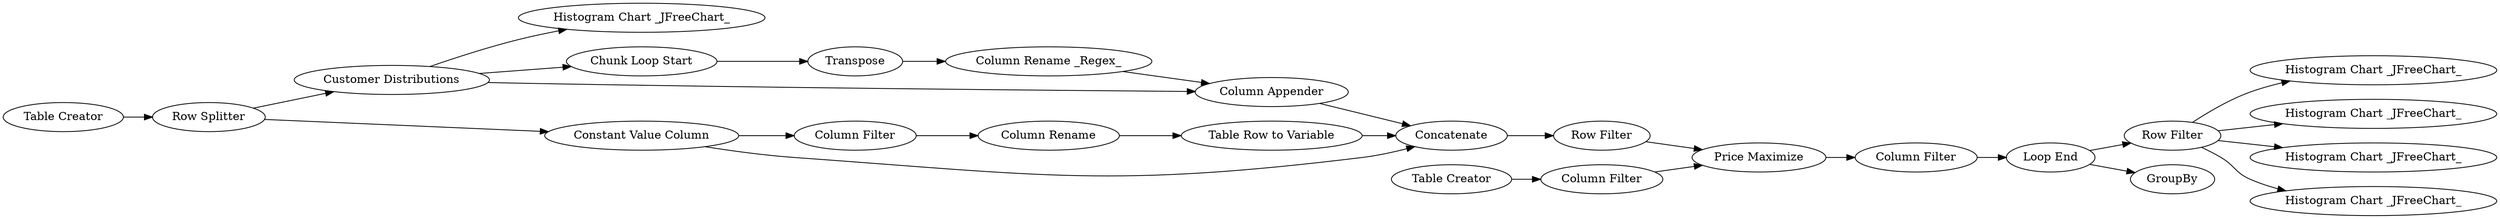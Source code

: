 digraph {
	"3712182391159004413_13" [label="Column Filter"]
	"3712182391159004413_5" [label="Row Splitter"]
	"3712182391159004413_25" [label="Histogram Chart _JFreeChart_"]
	"3712182391159004413_16" [label="Column Rename"]
	"3712182391159004413_8" [label="Column Rename _Regex_"]
	"3712182391159004413_19" [label="Row Filter"]
	"3712182391159004413_4" [label="Customer Distributions"]
	"3712182391159004413_6" [label="Chunk Loop Start"]
	"3712182391159004413_10" [label="Constant Value Column"]
	"3712182391159004413_21" [label="Histogram Chart _JFreeChart_"]
	"3712182391159004413_7" [label=Transpose]
	"3712182391159004413_20" [label="Row Filter"]
	"3712182391159004413_1" [label="Table Creator"]
	"3712182391159004413_15" [label="Column Filter"]
	"3712182391159004413_24" [label="Histogram Chart _JFreeChart_"]
	"3712182391159004413_23" [label="Histogram Chart _JFreeChart_"]
	"3712182391159004413_3" [label="Table Creator"]
	"3712182391159004413_12" [label="Price Maximize"]
	"3712182391159004413_14" [label="Column Filter"]
	"3712182391159004413_11" [label=Concatenate]
	"3712182391159004413_18" [label="Loop End"]
	"3712182391159004413_26" [label=GroupBy]
	"3712182391159004413_29" [label="Column Appender"]
	"3712182391159004413_28" [label="Table Row to Variable"]
	"3712182391159004413_22" [label="Histogram Chart _JFreeChart_"]
	"3712182391159004413_28" -> "3712182391159004413_11"
	"3712182391159004413_20" -> "3712182391159004413_21"
	"3712182391159004413_4" -> "3712182391159004413_29"
	"3712182391159004413_16" -> "3712182391159004413_28"
	"3712182391159004413_7" -> "3712182391159004413_8"
	"3712182391159004413_19" -> "3712182391159004413_12"
	"3712182391159004413_11" -> "3712182391159004413_19"
	"3712182391159004413_1" -> "3712182391159004413_13"
	"3712182391159004413_13" -> "3712182391159004413_12"
	"3712182391159004413_10" -> "3712182391159004413_11"
	"3712182391159004413_20" -> "3712182391159004413_22"
	"3712182391159004413_12" -> "3712182391159004413_14"
	"3712182391159004413_5" -> "3712182391159004413_10"
	"3712182391159004413_4" -> "3712182391159004413_6"
	"3712182391159004413_29" -> "3712182391159004413_11"
	"3712182391159004413_15" -> "3712182391159004413_16"
	"3712182391159004413_14" -> "3712182391159004413_18"
	"3712182391159004413_18" -> "3712182391159004413_26"
	"3712182391159004413_20" -> "3712182391159004413_24"
	"3712182391159004413_4" -> "3712182391159004413_25"
	"3712182391159004413_3" -> "3712182391159004413_5"
	"3712182391159004413_10" -> "3712182391159004413_15"
	"3712182391159004413_5" -> "3712182391159004413_4"
	"3712182391159004413_20" -> "3712182391159004413_23"
	"3712182391159004413_8" -> "3712182391159004413_29"
	"3712182391159004413_18" -> "3712182391159004413_20"
	"3712182391159004413_6" -> "3712182391159004413_7"
	rankdir=LR
}
